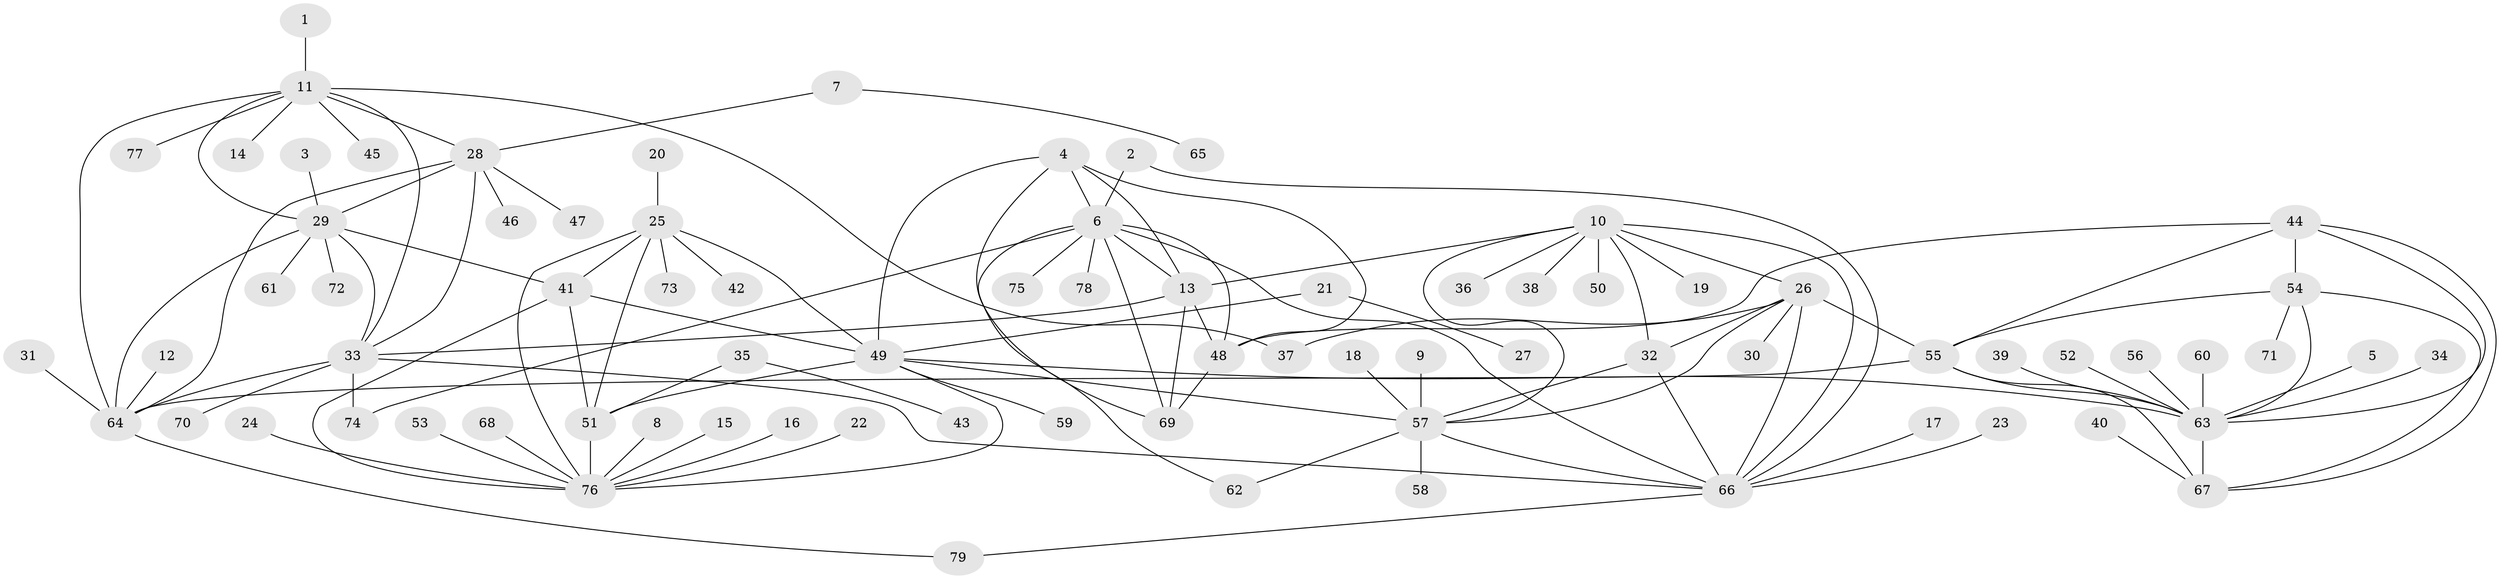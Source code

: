 // original degree distribution, {12: 0.017857142857142856, 6: 0.07142857142857142, 7: 0.008928571428571428, 9: 0.026785714285714284, 8: 0.026785714285714284, 10: 0.03571428571428571, 11: 0.017857142857142856, 5: 0.017857142857142856, 1: 0.625, 2: 0.15178571428571427}
// Generated by graph-tools (version 1.1) at 2025/37/03/04/25 23:37:38]
// undirected, 79 vertices, 120 edges
graph export_dot {
  node [color=gray90,style=filled];
  1;
  2;
  3;
  4;
  5;
  6;
  7;
  8;
  9;
  10;
  11;
  12;
  13;
  14;
  15;
  16;
  17;
  18;
  19;
  20;
  21;
  22;
  23;
  24;
  25;
  26;
  27;
  28;
  29;
  30;
  31;
  32;
  33;
  34;
  35;
  36;
  37;
  38;
  39;
  40;
  41;
  42;
  43;
  44;
  45;
  46;
  47;
  48;
  49;
  50;
  51;
  52;
  53;
  54;
  55;
  56;
  57;
  58;
  59;
  60;
  61;
  62;
  63;
  64;
  65;
  66;
  67;
  68;
  69;
  70;
  71;
  72;
  73;
  74;
  75;
  76;
  77;
  78;
  79;
  1 -- 11 [weight=1.0];
  2 -- 6 [weight=1.0];
  2 -- 66 [weight=1.0];
  3 -- 29 [weight=1.0];
  4 -- 6 [weight=1.0];
  4 -- 13 [weight=1.0];
  4 -- 48 [weight=1.0];
  4 -- 49 [weight=1.0];
  4 -- 69 [weight=1.0];
  5 -- 63 [weight=1.0];
  6 -- 13 [weight=1.0];
  6 -- 48 [weight=1.0];
  6 -- 62 [weight=1.0];
  6 -- 66 [weight=1.0];
  6 -- 69 [weight=1.0];
  6 -- 74 [weight=1.0];
  6 -- 75 [weight=1.0];
  6 -- 78 [weight=1.0];
  7 -- 28 [weight=1.0];
  7 -- 65 [weight=1.0];
  8 -- 76 [weight=1.0];
  9 -- 57 [weight=1.0];
  10 -- 13 [weight=1.0];
  10 -- 19 [weight=1.0];
  10 -- 26 [weight=1.0];
  10 -- 32 [weight=1.0];
  10 -- 36 [weight=1.0];
  10 -- 38 [weight=1.0];
  10 -- 50 [weight=1.0];
  10 -- 57 [weight=1.0];
  10 -- 66 [weight=1.0];
  11 -- 14 [weight=1.0];
  11 -- 28 [weight=1.0];
  11 -- 29 [weight=1.0];
  11 -- 33 [weight=1.0];
  11 -- 37 [weight=1.0];
  11 -- 45 [weight=1.0];
  11 -- 64 [weight=1.0];
  11 -- 77 [weight=1.0];
  12 -- 64 [weight=1.0];
  13 -- 33 [weight=1.0];
  13 -- 48 [weight=1.0];
  13 -- 69 [weight=1.0];
  15 -- 76 [weight=1.0];
  16 -- 76 [weight=1.0];
  17 -- 66 [weight=1.0];
  18 -- 57 [weight=1.0];
  20 -- 25 [weight=1.0];
  21 -- 27 [weight=1.0];
  21 -- 49 [weight=1.0];
  22 -- 76 [weight=1.0];
  23 -- 66 [weight=1.0];
  24 -- 76 [weight=1.0];
  25 -- 41 [weight=1.0];
  25 -- 42 [weight=1.0];
  25 -- 49 [weight=1.0];
  25 -- 51 [weight=1.0];
  25 -- 73 [weight=1.0];
  25 -- 76 [weight=1.0];
  26 -- 30 [weight=1.0];
  26 -- 32 [weight=1.0];
  26 -- 37 [weight=1.0];
  26 -- 55 [weight=1.0];
  26 -- 57 [weight=1.0];
  26 -- 66 [weight=1.0];
  28 -- 29 [weight=1.0];
  28 -- 33 [weight=1.0];
  28 -- 46 [weight=1.0];
  28 -- 47 [weight=1.0];
  28 -- 64 [weight=1.0];
  29 -- 33 [weight=1.0];
  29 -- 41 [weight=1.0];
  29 -- 61 [weight=1.0];
  29 -- 64 [weight=1.0];
  29 -- 72 [weight=1.0];
  31 -- 64 [weight=1.0];
  32 -- 57 [weight=1.0];
  32 -- 66 [weight=1.0];
  33 -- 64 [weight=1.0];
  33 -- 66 [weight=1.0];
  33 -- 70 [weight=1.0];
  33 -- 74 [weight=1.0];
  34 -- 63 [weight=1.0];
  35 -- 43 [weight=1.0];
  35 -- 51 [weight=1.0];
  39 -- 63 [weight=1.0];
  40 -- 67 [weight=1.0];
  41 -- 49 [weight=1.0];
  41 -- 51 [weight=1.0];
  41 -- 76 [weight=1.0];
  44 -- 48 [weight=1.0];
  44 -- 54 [weight=1.0];
  44 -- 55 [weight=1.0];
  44 -- 63 [weight=1.0];
  44 -- 67 [weight=1.0];
  48 -- 69 [weight=1.0];
  49 -- 51 [weight=1.0];
  49 -- 57 [weight=1.0];
  49 -- 59 [weight=1.0];
  49 -- 63 [weight=1.0];
  49 -- 76 [weight=1.0];
  51 -- 76 [weight=1.0];
  52 -- 63 [weight=1.0];
  53 -- 76 [weight=1.0];
  54 -- 55 [weight=1.0];
  54 -- 63 [weight=1.0];
  54 -- 67 [weight=1.0];
  54 -- 71 [weight=1.0];
  55 -- 63 [weight=1.0];
  55 -- 64 [weight=1.0];
  55 -- 67 [weight=1.0];
  56 -- 63 [weight=1.0];
  57 -- 58 [weight=1.0];
  57 -- 62 [weight=1.0];
  57 -- 66 [weight=1.0];
  60 -- 63 [weight=1.0];
  63 -- 67 [weight=1.0];
  64 -- 79 [weight=1.0];
  66 -- 79 [weight=1.0];
  68 -- 76 [weight=1.0];
}
